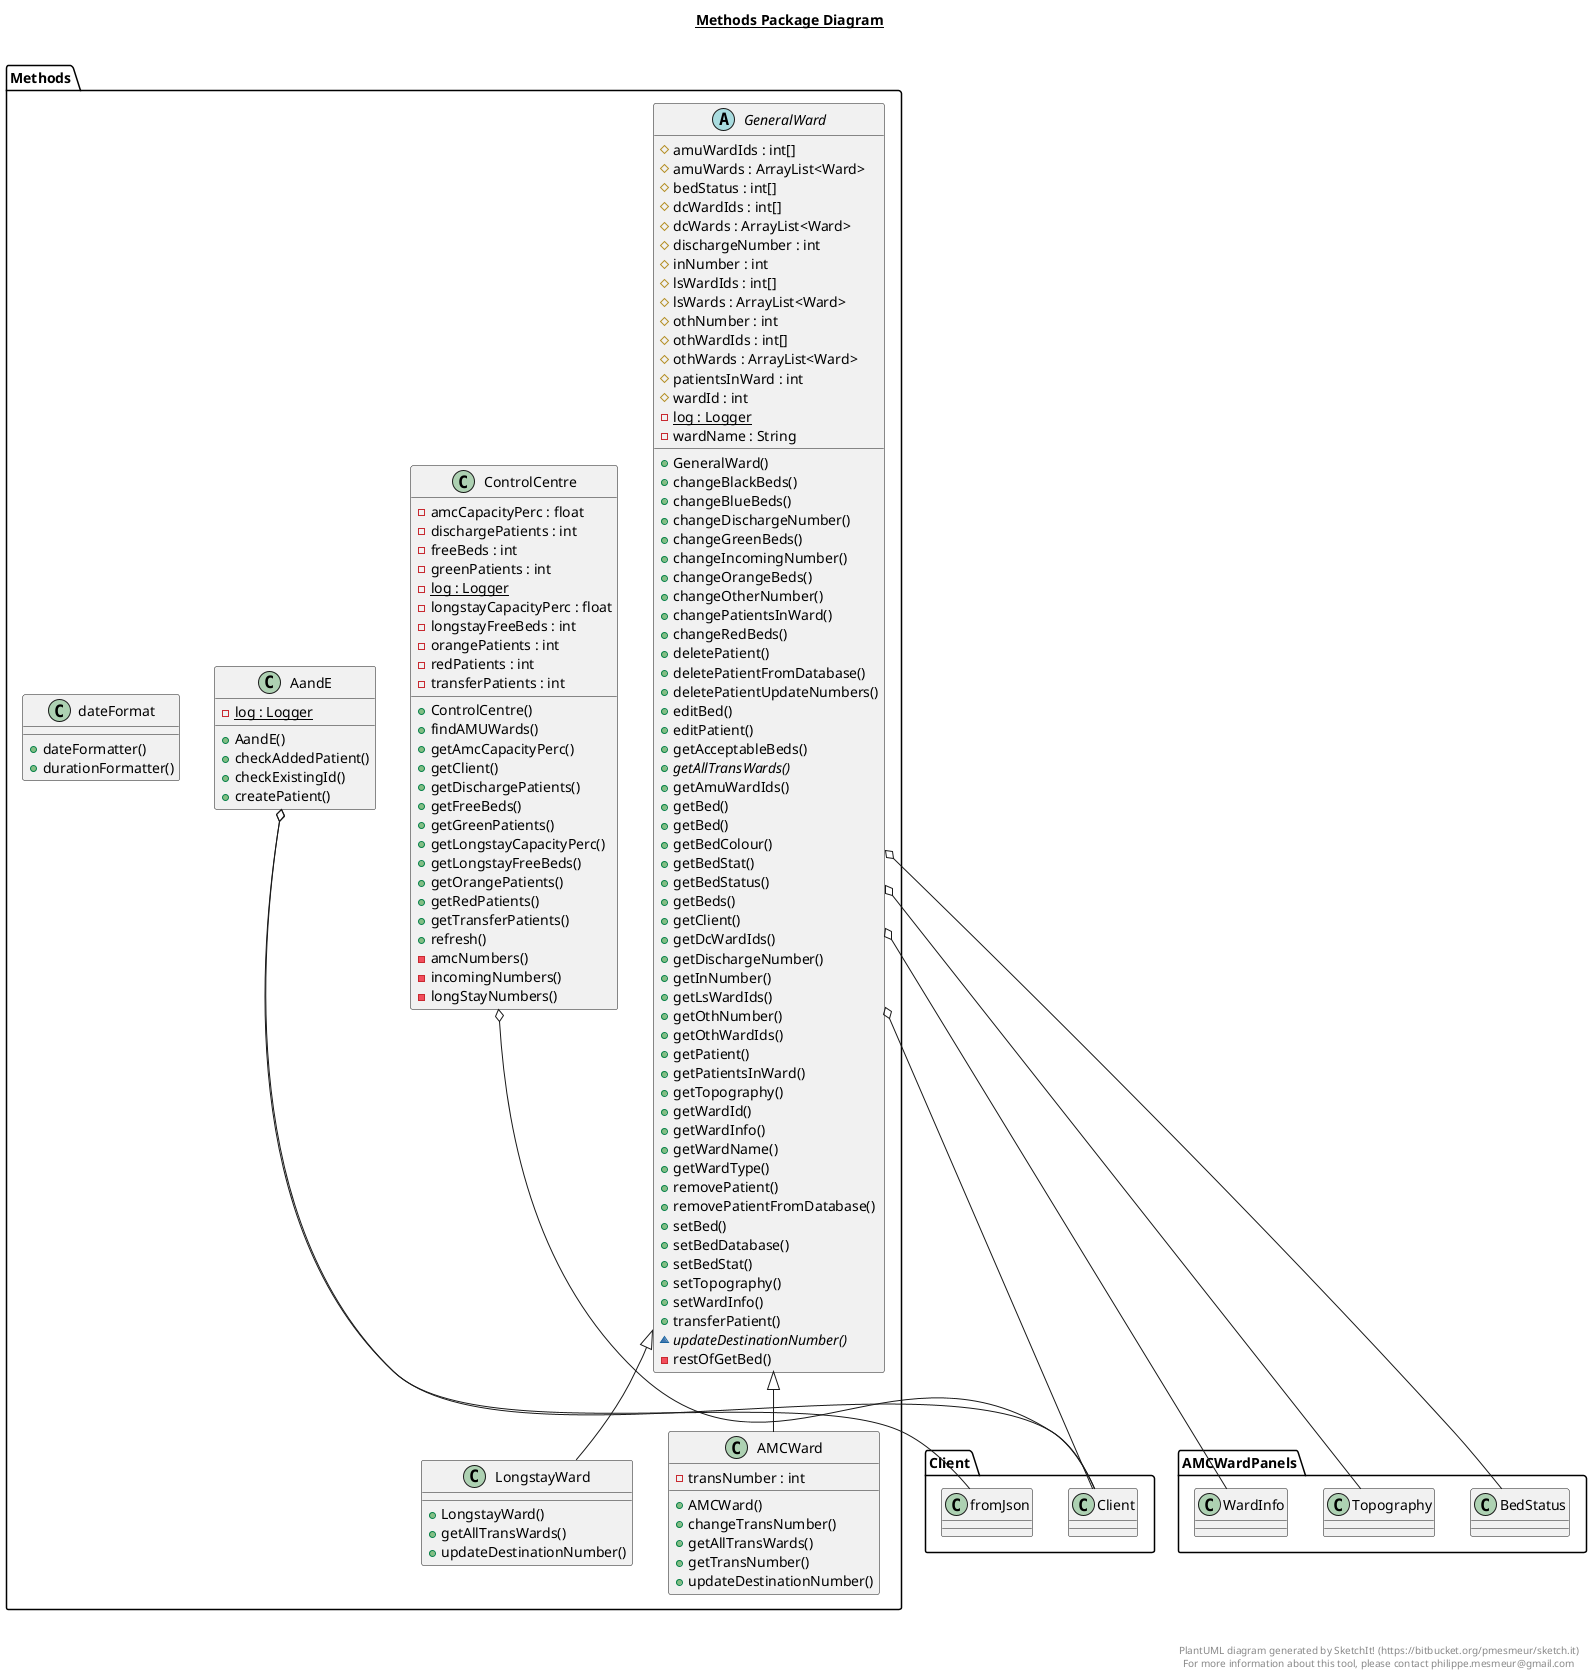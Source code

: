 @startuml

title __Methods Package Diagram__\n

    namespace Methods {
      class Methods.AMCWard {
          - transNumber : int
          + AMCWard()
          + changeTransNumber()
          + getAllTransWards()
          + getTransNumber()
          + updateDestinationNumber()
      }
    }

  

    namespace Methods {
      class Methods.AandE {
          {static} - log : Logger
          + AandE()
          + checkAddedPatient()
          + checkExistingId()
          + createPatient()
      }
    }

  

    namespace Methods {
      class Methods.ControlCentre {
          - amcCapacityPerc : float
          - dischargePatients : int
          - freeBeds : int
          - greenPatients : int
          {static} - log : Logger
          - longstayCapacityPerc : float
          - longstayFreeBeds : int
          - orangePatients : int
          - redPatients : int
          - transferPatients : int
          + ControlCentre()
          + findAMUWards()
          + getAmcCapacityPerc()
          + getClient()
          + getDischargePatients()
          + getFreeBeds()
          + getGreenPatients()
          + getLongstayCapacityPerc()
          + getLongstayFreeBeds()
          + getOrangePatients()
          + getRedPatients()
          + getTransferPatients()
          + refresh()
          - amcNumbers()
          - incomingNumbers()
          - longStayNumbers()
      }
    }

  


    namespace Methods {
      abstract class Methods.GeneralWard {
          # amuWardIds : int[]
          # amuWards : ArrayList<Ward>
          # bedStatus : int[]
          # dcWardIds : int[]
          # dcWards : ArrayList<Ward>
          # dischargeNumber : int
          # inNumber : int
          # lsWardIds : int[]
          # lsWards : ArrayList<Ward>
          # othNumber : int
          # othWardIds : int[]
          # othWards : ArrayList<Ward>
          # patientsInWard : int
          # wardId : int
          {static} - log : Logger
          - wardName : String
          + GeneralWard()
          + changeBlackBeds()
          + changeBlueBeds()
          + changeDischargeNumber()
          + changeGreenBeds()
          + changeIncomingNumber()
          + changeOrangeBeds()
          + changeOtherNumber()
          + changePatientsInWard()
          + changeRedBeds()
          + deletePatient()
          + deletePatientFromDatabase()
          + deletePatientUpdateNumbers()
          + editBed()
          + editPatient()
          + getAcceptableBeds()
          {abstract} + getAllTransWards()
          + getAmuWardIds()
          + getBed()
          + getBed()
          + getBedColour()
          + getBedStat()
          + getBedStatus()
          + getBeds()
          + getClient()
          + getDcWardIds()
          + getDischargeNumber()
          + getInNumber()
          + getLsWardIds()
          + getOthNumber()
          + getOthWardIds()
          + getPatient()
          + getPatientsInWard()
          + getTopography()
          + getWardId()
          + getWardInfo()
          + getWardName()
          + getWardType()
          + removePatient()
          + removePatientFromDatabase()
          + setBed()
          + setBedDatabase()
          + setBedStat()
          + setTopography()
          + setWardInfo()
          + transferPatient()
          {abstract} ~ updateDestinationNumber()
          - restOfGetBed()
      }
    }

  


    namespace Methods {
      class Methods.LongstayWard {
          + LongstayWard()
          + getAllTransWards()
          + updateDestinationNumber()
      }
    }

  


    namespace Methods {
      class Methods.dateFormat {
          + dateFormatter()
          + durationFormatter()
      }
    }

  

  Methods.AMCWard -up-|> Methods.GeneralWard
  Methods.AandE o-- Client.Client
  Methods.AandE o-- Client.fromJson
  Methods.ControlCentre o-- Client.Client
  Methods.GeneralWard o-- Client.Client
  Methods.GeneralWard o-- AMCWardPanels.BedStatus
  Methods.GeneralWard o-- AMCWardPanels.Topography
  Methods.GeneralWard o-- AMCWardPanels.WardInfo
  Methods.LongstayWard -up-|> Methods.GeneralWard


right footer


PlantUML diagram generated by SketchIt! (https://bitbucket.org/pmesmeur/sketch.it)
For more information about this tool, please contact philippe.mesmeur@gmail.com
endfooter

@enduml
